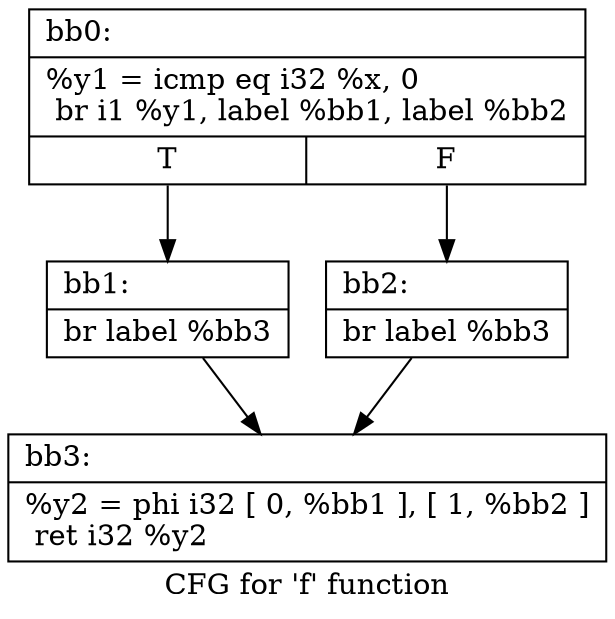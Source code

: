 digraph "CFG for 'f' function" {
	label="CFG for 'f' function";

	Node0x5640f3daad80 [shape=record,label="{bb0:\l|  %y1 = icmp eq i32 %x, 0\l  br i1 %y1, label %bb1, label %bb2\l|{<s0>T|<s1>F}}"];
	Node0x5640f3daad80:s0 -> Node0x5640f3d8f320;
	Node0x5640f3daad80:s1 -> Node0x5640f3d9eb90;
	Node0x5640f3d8f320 [shape=record,label="{bb1:\l|  br label %bb3\l}"];
	Node0x5640f3d8f320 -> Node0x5640f3da2ea0;
	Node0x5640f3d9eb90 [shape=record,label="{bb2:\l|  br label %bb3\l}"];
	Node0x5640f3d9eb90 -> Node0x5640f3da2ea0;
	Node0x5640f3da2ea0 [shape=record,label="{bb3:\l|  %y2 = phi i32 [ 0, %bb1 ], [ 1, %bb2 ]\l  ret i32 %y2\l}"];
}
